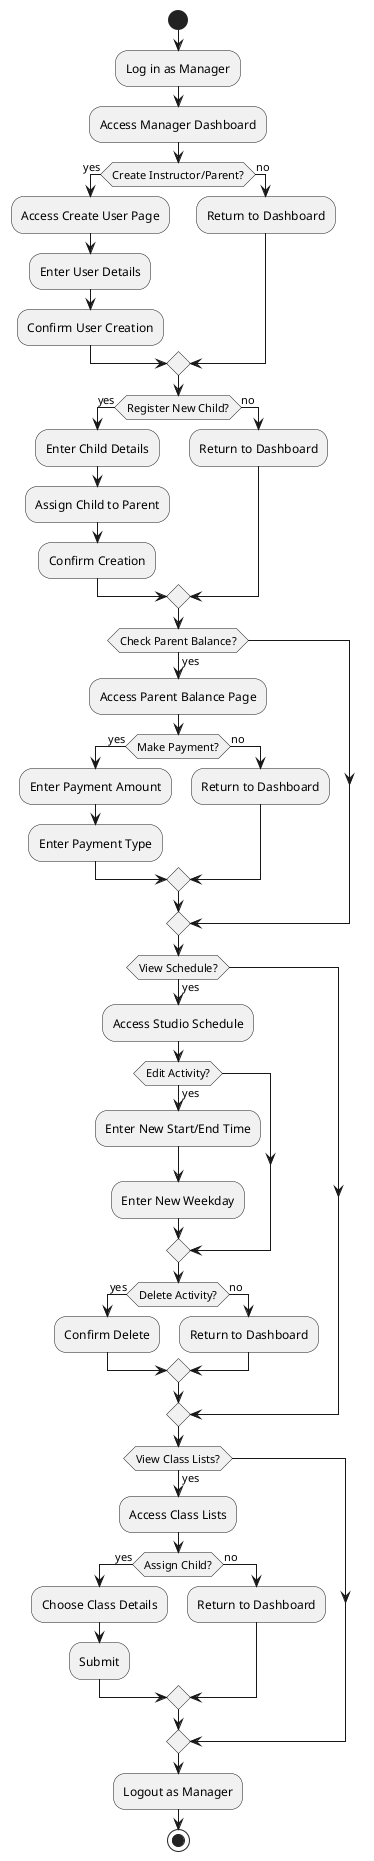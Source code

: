 //alexis sutch

@startuml
start
:Log in as Manager;
:Access Manager Dashboard;

if (Create Instructor/Parent?) then (yes)
    :Access Create User Page;
    :Enter User Details;
    :Confirm User Creation;
else (no)
	:Return to Dashboard;
endif

if (Register New Child?) then (yes)
    :Enter Child Details;
    :Assign Child to Parent;
    :Confirm Creation;
else (no)
	:Return to Dashboard;
endif

if (Check Parent Balance?) then (yes)
    :Access Parent Balance Page;
    if (Make Payment?) then (yes)
        :Enter Payment Amount;
        :Enter Payment Type;
    else (no)
    :Return to Dashboard;
    endif
endif

if (View Schedule?) then (yes)
    :Access Studio Schedule;
    if (Edit Activity?) then (yes)
        :Enter New Start/End Time;
        :Enter New Weekday;
    endif
    if (Delete Activity?) then (yes)
        :Confirm Delete;
    else (no)
    :Return to Dashboard;
    endif
endif

if (View Class Lists?) then (yes)
    :Access Class Lists;
    if (Assign Child?) then (yes)
        :Choose Class Details;
        :Submit;
    else (no)
    :Return to Dashboard;
    endif
endif

:Logout as Manager;
stop
@enduml
